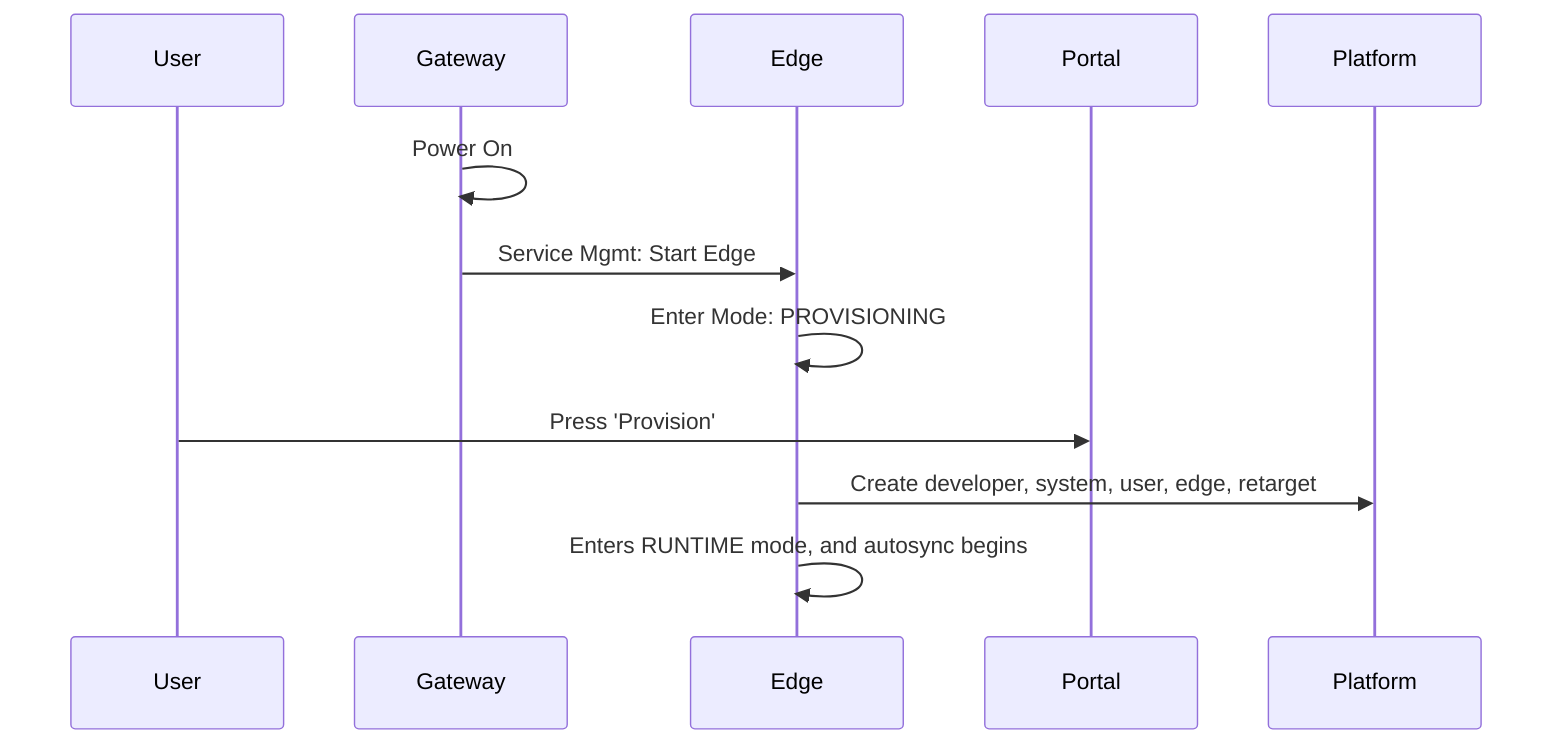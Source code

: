 sequenceDiagram
    participant User
    participant Gateway
    participant Edge
    participant Portal
    participant Platform
    Gateway->>Gateway: Power On
    Gateway->>Edge: Service Mgmt: Start Edge
    Edge->>Edge: Enter Mode: PROVISIONING
    User->>Portal: Press 'Provision'
    Edge->>Platform: Create developer, system, user, edge, retarget
    Edge->>Edge: Enters RUNTIME mode, and autosync begins